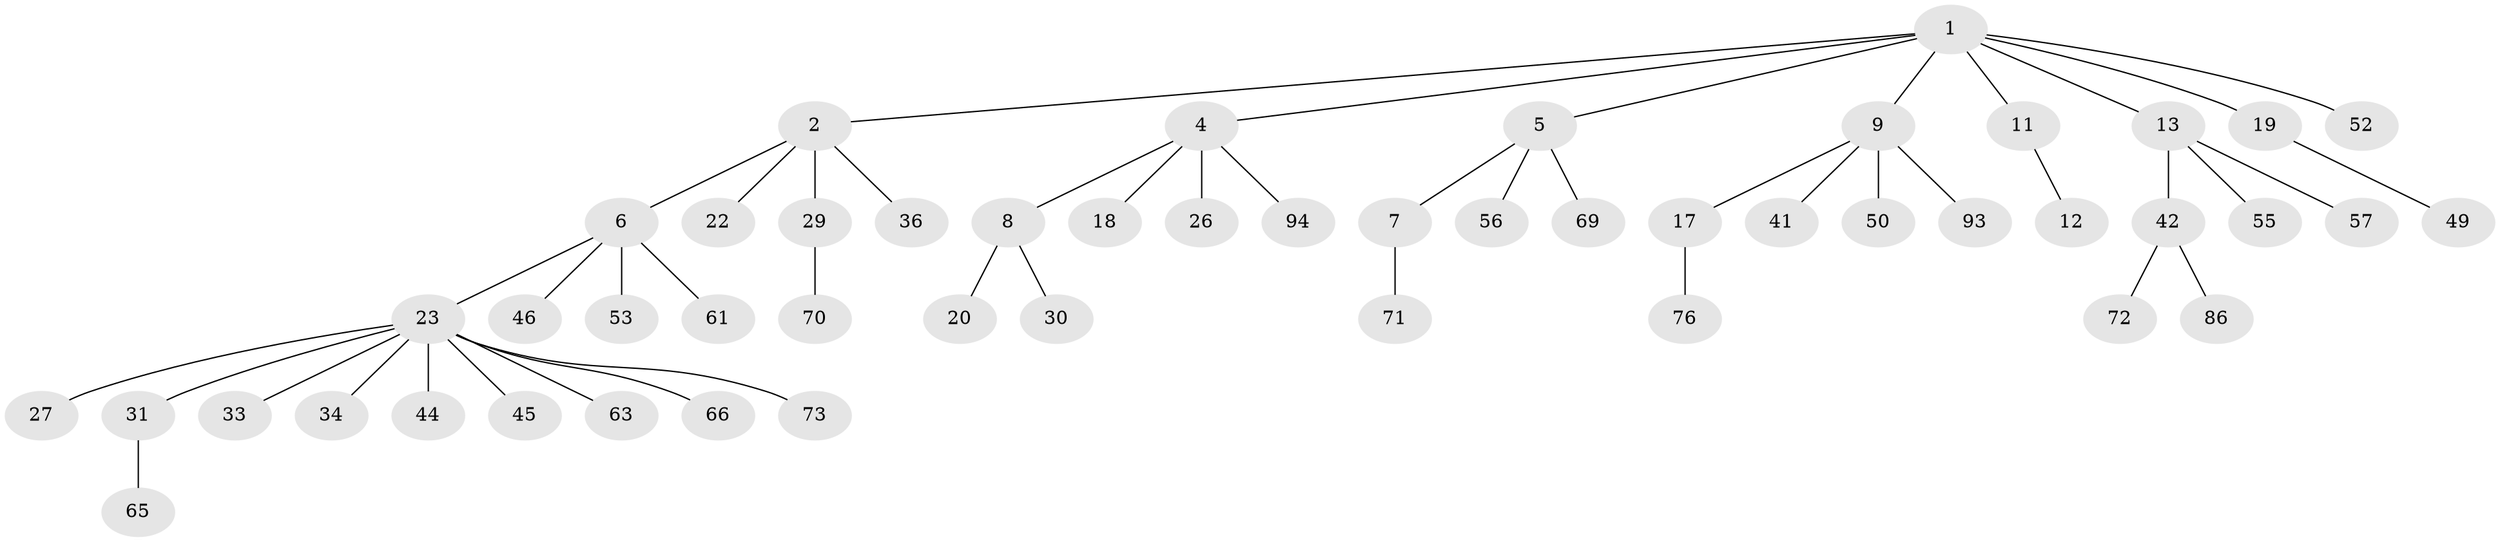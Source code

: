// original degree distribution, {6: 0.01, 5: 0.02, 4: 0.04, 7: 0.03, 3: 0.17, 1: 0.52, 2: 0.21}
// Generated by graph-tools (version 1.1) at 2025/15/03/09/25 04:15:36]
// undirected, 50 vertices, 49 edges
graph export_dot {
graph [start="1"]
  node [color=gray90,style=filled];
  1 [super="+3"];
  2;
  4;
  5;
  6 [super="+40"];
  7 [super="+83+91+97+10+51"];
  8 [super="+39+16"];
  9 [super="+15"];
  11 [super="+54"];
  12;
  13 [super="+35+38"];
  17;
  18;
  19 [super="+21"];
  20;
  22 [super="+37"];
  23 [super="+25+24+43"];
  26 [super="+78"];
  27 [super="+62+28"];
  29 [super="+99+32"];
  30 [super="+84"];
  31 [super="+58"];
  33 [super="+75"];
  34 [super="+74"];
  36;
  41;
  42 [super="+59+47"];
  44;
  45;
  46;
  49;
  50;
  52;
  53;
  55;
  56;
  57 [super="+64+98"];
  61;
  63 [super="+87+81"];
  65 [super="+92"];
  66;
  69 [super="+96"];
  70;
  71 [super="+80"];
  72;
  73 [super="+79"];
  76;
  86;
  93;
  94;
  1 -- 2;
  1 -- 4;
  1 -- 5;
  1 -- 9;
  1 -- 52;
  1 -- 11;
  1 -- 19;
  1 -- 13;
  2 -- 6;
  2 -- 22;
  2 -- 29;
  2 -- 36;
  4 -- 8;
  4 -- 18;
  4 -- 26;
  4 -- 94;
  5 -- 7;
  5 -- 56;
  5 -- 69;
  6 -- 23;
  6 -- 61;
  6 -- 46;
  6 -- 53;
  7 -- 71;
  8 -- 30;
  8 -- 20;
  9 -- 17;
  9 -- 50;
  9 -- 93;
  9 -- 41;
  11 -- 12;
  13 -- 42;
  13 -- 55;
  13 -- 57;
  17 -- 76;
  19 -- 49;
  23 -- 27;
  23 -- 34;
  23 -- 45;
  23 -- 33;
  23 -- 73;
  23 -- 44;
  23 -- 63;
  23 -- 31;
  23 -- 66;
  29 -- 70;
  31 -- 65;
  42 -- 86;
  42 -- 72;
}
